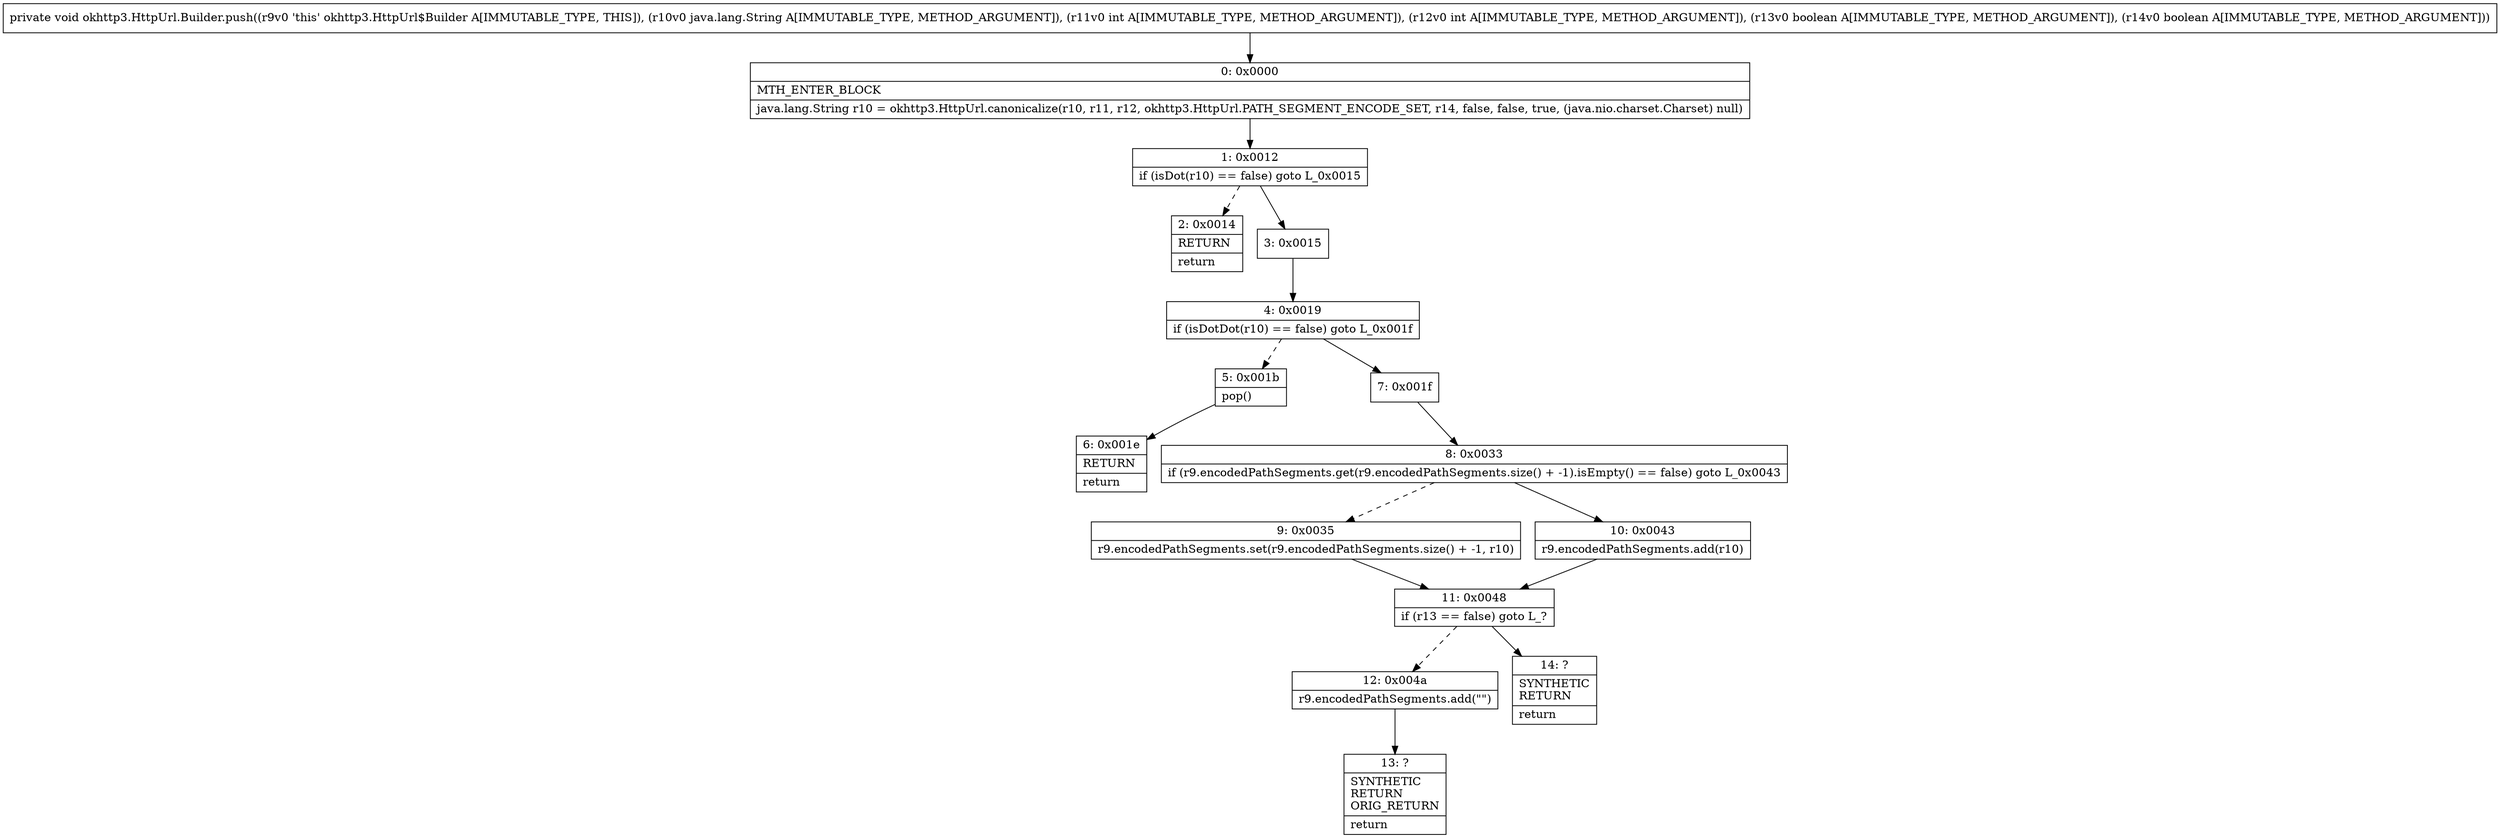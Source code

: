 digraph "CFG forokhttp3.HttpUrl.Builder.push(Ljava\/lang\/String;IIZZ)V" {
Node_0 [shape=record,label="{0\:\ 0x0000|MTH_ENTER_BLOCK\l|java.lang.String r10 = okhttp3.HttpUrl.canonicalize(r10, r11, r12, okhttp3.HttpUrl.PATH_SEGMENT_ENCODE_SET, r14, false, false, true, (java.nio.charset.Charset) null)\l}"];
Node_1 [shape=record,label="{1\:\ 0x0012|if (isDot(r10) == false) goto L_0x0015\l}"];
Node_2 [shape=record,label="{2\:\ 0x0014|RETURN\l|return\l}"];
Node_3 [shape=record,label="{3\:\ 0x0015}"];
Node_4 [shape=record,label="{4\:\ 0x0019|if (isDotDot(r10) == false) goto L_0x001f\l}"];
Node_5 [shape=record,label="{5\:\ 0x001b|pop()\l}"];
Node_6 [shape=record,label="{6\:\ 0x001e|RETURN\l|return\l}"];
Node_7 [shape=record,label="{7\:\ 0x001f}"];
Node_8 [shape=record,label="{8\:\ 0x0033|if (r9.encodedPathSegments.get(r9.encodedPathSegments.size() + \-1).isEmpty() == false) goto L_0x0043\l}"];
Node_9 [shape=record,label="{9\:\ 0x0035|r9.encodedPathSegments.set(r9.encodedPathSegments.size() + \-1, r10)\l}"];
Node_10 [shape=record,label="{10\:\ 0x0043|r9.encodedPathSegments.add(r10)\l}"];
Node_11 [shape=record,label="{11\:\ 0x0048|if (r13 == false) goto L_?\l}"];
Node_12 [shape=record,label="{12\:\ 0x004a|r9.encodedPathSegments.add(\"\")\l}"];
Node_13 [shape=record,label="{13\:\ ?|SYNTHETIC\lRETURN\lORIG_RETURN\l|return\l}"];
Node_14 [shape=record,label="{14\:\ ?|SYNTHETIC\lRETURN\l|return\l}"];
MethodNode[shape=record,label="{private void okhttp3.HttpUrl.Builder.push((r9v0 'this' okhttp3.HttpUrl$Builder A[IMMUTABLE_TYPE, THIS]), (r10v0 java.lang.String A[IMMUTABLE_TYPE, METHOD_ARGUMENT]), (r11v0 int A[IMMUTABLE_TYPE, METHOD_ARGUMENT]), (r12v0 int A[IMMUTABLE_TYPE, METHOD_ARGUMENT]), (r13v0 boolean A[IMMUTABLE_TYPE, METHOD_ARGUMENT]), (r14v0 boolean A[IMMUTABLE_TYPE, METHOD_ARGUMENT])) }"];
MethodNode -> Node_0;
Node_0 -> Node_1;
Node_1 -> Node_2[style=dashed];
Node_1 -> Node_3;
Node_3 -> Node_4;
Node_4 -> Node_5[style=dashed];
Node_4 -> Node_7;
Node_5 -> Node_6;
Node_7 -> Node_8;
Node_8 -> Node_9[style=dashed];
Node_8 -> Node_10;
Node_9 -> Node_11;
Node_10 -> Node_11;
Node_11 -> Node_12[style=dashed];
Node_11 -> Node_14;
Node_12 -> Node_13;
}

